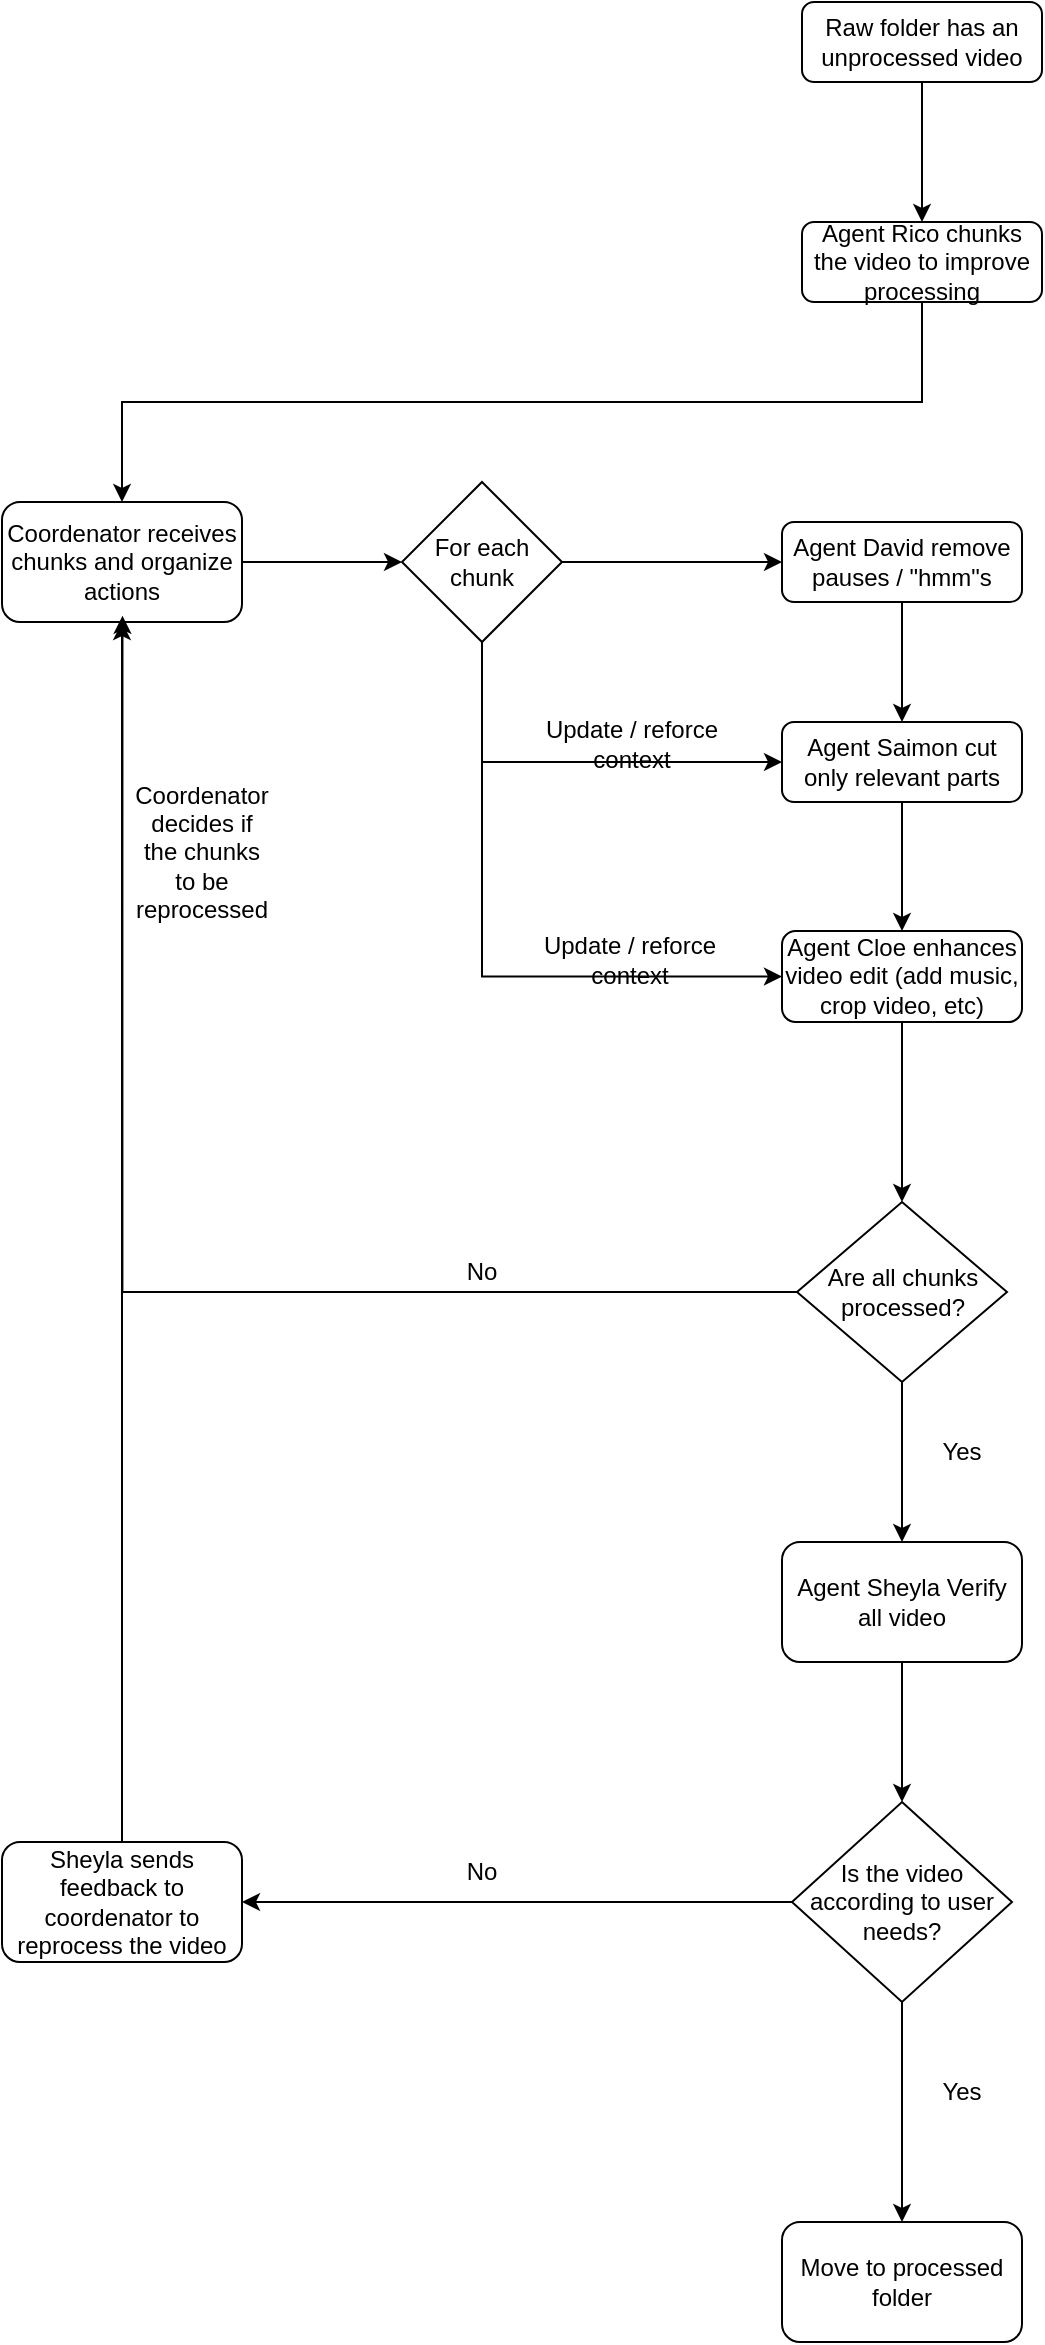 <mxfile version="26.1.0">
  <diagram id="C5RBs43oDa-KdzZeNtuy" name="Page-1">
    <mxGraphModel dx="784" dy="408" grid="1" gridSize="10" guides="1" tooltips="1" connect="1" arrows="1" fold="1" page="1" pageScale="1" pageWidth="827" pageHeight="1169" math="0" shadow="0">
      <root>
        <mxCell id="WIyWlLk6GJQsqaUBKTNV-0" />
        <mxCell id="WIyWlLk6GJQsqaUBKTNV-1" parent="WIyWlLk6GJQsqaUBKTNV-0" />
        <mxCell id="At7PRhOoIOO9pEV3UID3-3" style="edgeStyle=orthogonalEdgeStyle;rounded=0;orthogonalLoop=1;jettySize=auto;html=1;entryX=0.5;entryY=0;entryDx=0;entryDy=0;" edge="1" parent="WIyWlLk6GJQsqaUBKTNV-1" source="At7PRhOoIOO9pEV3UID3-0" target="At7PRhOoIOO9pEV3UID3-1">
          <mxGeometry relative="1" as="geometry" />
        </mxCell>
        <mxCell id="At7PRhOoIOO9pEV3UID3-0" value="Raw folder has an unprocessed video" style="rounded=1;whiteSpace=wrap;html=1;fontSize=12;glass=0;strokeWidth=1;shadow=0;" vertex="1" parent="WIyWlLk6GJQsqaUBKTNV-1">
          <mxGeometry x="550" y="80" width="120" height="40" as="geometry" />
        </mxCell>
        <mxCell id="At7PRhOoIOO9pEV3UID3-4" style="edgeStyle=orthogonalEdgeStyle;rounded=0;orthogonalLoop=1;jettySize=auto;html=1;exitX=0.5;exitY=1;exitDx=0;exitDy=0;entryX=0.5;entryY=0;entryDx=0;entryDy=0;" edge="1" parent="WIyWlLk6GJQsqaUBKTNV-1" source="At7PRhOoIOO9pEV3UID3-1" target="At7PRhOoIOO9pEV3UID3-5">
          <mxGeometry relative="1" as="geometry">
            <mxPoint x="610" y="330" as="targetPoint" />
            <Array as="points" />
          </mxGeometry>
        </mxCell>
        <mxCell id="At7PRhOoIOO9pEV3UID3-1" value="Agent Rico chunks the video to improve processing" style="rounded=1;whiteSpace=wrap;html=1;fontSize=12;glass=0;strokeWidth=1;shadow=0;" vertex="1" parent="WIyWlLk6GJQsqaUBKTNV-1">
          <mxGeometry x="550" y="190" width="120" height="40" as="geometry" />
        </mxCell>
        <mxCell id="At7PRhOoIOO9pEV3UID3-8" style="edgeStyle=orthogonalEdgeStyle;rounded=0;orthogonalLoop=1;jettySize=auto;html=1;exitX=1;exitY=0.5;exitDx=0;exitDy=0;entryX=0;entryY=0.5;entryDx=0;entryDy=0;" edge="1" parent="WIyWlLk6GJQsqaUBKTNV-1" source="At7PRhOoIOO9pEV3UID3-5" target="At7PRhOoIOO9pEV3UID3-7">
          <mxGeometry relative="1" as="geometry" />
        </mxCell>
        <mxCell id="At7PRhOoIOO9pEV3UID3-5" value="Coordenator receives chunks and organize actions" style="rounded=1;whiteSpace=wrap;html=1;fontSize=12;glass=0;strokeWidth=1;shadow=0;" vertex="1" parent="WIyWlLk6GJQsqaUBKTNV-1">
          <mxGeometry x="150" y="330" width="120" height="60" as="geometry" />
        </mxCell>
        <mxCell id="At7PRhOoIOO9pEV3UID3-9" style="edgeStyle=orthogonalEdgeStyle;rounded=0;orthogonalLoop=1;jettySize=auto;html=1;exitX=1;exitY=0.5;exitDx=0;exitDy=0;entryX=0;entryY=0.5;entryDx=0;entryDy=0;" edge="1" parent="WIyWlLk6GJQsqaUBKTNV-1" source="At7PRhOoIOO9pEV3UID3-7" target="At7PRhOoIOO9pEV3UID3-10">
          <mxGeometry relative="1" as="geometry">
            <mxPoint x="520" y="360.286" as="targetPoint" />
          </mxGeometry>
        </mxCell>
        <mxCell id="At7PRhOoIOO9pEV3UID3-12" style="edgeStyle=orthogonalEdgeStyle;rounded=0;orthogonalLoop=1;jettySize=auto;html=1;exitX=0.5;exitY=1;exitDx=0;exitDy=0;entryX=0;entryY=0.5;entryDx=0;entryDy=0;" edge="1" parent="WIyWlLk6GJQsqaUBKTNV-1" source="At7PRhOoIOO9pEV3UID3-7" target="At7PRhOoIOO9pEV3UID3-11">
          <mxGeometry relative="1" as="geometry" />
        </mxCell>
        <mxCell id="At7PRhOoIOO9pEV3UID3-17" style="edgeStyle=orthogonalEdgeStyle;rounded=0;orthogonalLoop=1;jettySize=auto;html=1;exitX=0.5;exitY=1;exitDx=0;exitDy=0;entryX=0;entryY=0.5;entryDx=0;entryDy=0;" edge="1" parent="WIyWlLk6GJQsqaUBKTNV-1" source="At7PRhOoIOO9pEV3UID3-7" target="At7PRhOoIOO9pEV3UID3-15">
          <mxGeometry relative="1" as="geometry" />
        </mxCell>
        <mxCell id="At7PRhOoIOO9pEV3UID3-7" value="For each chunk" style="rhombus;whiteSpace=wrap;html=1;" vertex="1" parent="WIyWlLk6GJQsqaUBKTNV-1">
          <mxGeometry x="350" y="320" width="80" height="80" as="geometry" />
        </mxCell>
        <mxCell id="At7PRhOoIOO9pEV3UID3-14" style="edgeStyle=orthogonalEdgeStyle;rounded=0;orthogonalLoop=1;jettySize=auto;html=1;entryX=0.5;entryY=0;entryDx=0;entryDy=0;" edge="1" parent="WIyWlLk6GJQsqaUBKTNV-1" source="At7PRhOoIOO9pEV3UID3-10" target="At7PRhOoIOO9pEV3UID3-11">
          <mxGeometry relative="1" as="geometry" />
        </mxCell>
        <mxCell id="At7PRhOoIOO9pEV3UID3-10" value="Agent David remove pauses / &quot;hmm&quot;s" style="rounded=1;whiteSpace=wrap;html=1;fontSize=12;glass=0;strokeWidth=1;shadow=0;" vertex="1" parent="WIyWlLk6GJQsqaUBKTNV-1">
          <mxGeometry x="540" y="340" width="120" height="40" as="geometry" />
        </mxCell>
        <mxCell id="At7PRhOoIOO9pEV3UID3-16" style="edgeStyle=orthogonalEdgeStyle;rounded=0;orthogonalLoop=1;jettySize=auto;html=1;entryX=0.5;entryY=0;entryDx=0;entryDy=0;" edge="1" parent="WIyWlLk6GJQsqaUBKTNV-1" source="At7PRhOoIOO9pEV3UID3-11" target="At7PRhOoIOO9pEV3UID3-15">
          <mxGeometry relative="1" as="geometry" />
        </mxCell>
        <mxCell id="At7PRhOoIOO9pEV3UID3-11" value="Agent Saimon cut only relevant parts" style="rounded=1;whiteSpace=wrap;html=1;" vertex="1" parent="WIyWlLk6GJQsqaUBKTNV-1">
          <mxGeometry x="540" y="440" width="120" height="40" as="geometry" />
        </mxCell>
        <mxCell id="At7PRhOoIOO9pEV3UID3-13" value="Update / reforce context" style="text;html=1;align=center;verticalAlign=middle;whiteSpace=wrap;rounded=0;" vertex="1" parent="WIyWlLk6GJQsqaUBKTNV-1">
          <mxGeometry x="400" y="426" width="130" height="50" as="geometry" />
        </mxCell>
        <mxCell id="At7PRhOoIOO9pEV3UID3-26" style="edgeStyle=orthogonalEdgeStyle;rounded=0;orthogonalLoop=1;jettySize=auto;html=1;entryX=0.5;entryY=0;entryDx=0;entryDy=0;" edge="1" parent="WIyWlLk6GJQsqaUBKTNV-1" source="At7PRhOoIOO9pEV3UID3-15" target="At7PRhOoIOO9pEV3UID3-25">
          <mxGeometry relative="1" as="geometry" />
        </mxCell>
        <mxCell id="At7PRhOoIOO9pEV3UID3-15" value="Agent Cloe enhances video edit (add music, crop video, etc)" style="rounded=1;whiteSpace=wrap;html=1;" vertex="1" parent="WIyWlLk6GJQsqaUBKTNV-1">
          <mxGeometry x="540" y="544.5" width="120" height="45.5" as="geometry" />
        </mxCell>
        <mxCell id="At7PRhOoIOO9pEV3UID3-18" value="Update / reforce context" style="text;html=1;align=center;verticalAlign=middle;whiteSpace=wrap;rounded=0;" vertex="1" parent="WIyWlLk6GJQsqaUBKTNV-1">
          <mxGeometry x="399" y="534" width="130" height="50" as="geometry" />
        </mxCell>
        <mxCell id="At7PRhOoIOO9pEV3UID3-23" style="edgeStyle=orthogonalEdgeStyle;rounded=0;orthogonalLoop=1;jettySize=auto;html=1;entryX=0.502;entryY=0.948;entryDx=0;entryDy=0;entryPerimeter=0;exitX=0;exitY=0.5;exitDx=0;exitDy=0;" edge="1" parent="WIyWlLk6GJQsqaUBKTNV-1" source="At7PRhOoIOO9pEV3UID3-25" target="At7PRhOoIOO9pEV3UID3-5">
          <mxGeometry relative="1" as="geometry">
            <mxPoint x="400" y="710" as="sourcePoint" />
          </mxGeometry>
        </mxCell>
        <mxCell id="At7PRhOoIOO9pEV3UID3-24" value="Coordenator decides if the chunks to be reprocessed" style="text;html=1;align=center;verticalAlign=middle;whiteSpace=wrap;rounded=0;" vertex="1" parent="WIyWlLk6GJQsqaUBKTNV-1">
          <mxGeometry x="220" y="490" width="60" height="30" as="geometry" />
        </mxCell>
        <mxCell id="At7PRhOoIOO9pEV3UID3-30" style="edgeStyle=orthogonalEdgeStyle;rounded=0;orthogonalLoop=1;jettySize=auto;html=1;exitX=0.5;exitY=1;exitDx=0;exitDy=0;entryX=0.5;entryY=0;entryDx=0;entryDy=0;" edge="1" parent="WIyWlLk6GJQsqaUBKTNV-1" source="At7PRhOoIOO9pEV3UID3-25" target="At7PRhOoIOO9pEV3UID3-29">
          <mxGeometry relative="1" as="geometry" />
        </mxCell>
        <mxCell id="At7PRhOoIOO9pEV3UID3-25" value="Are all chunks processed?" style="rhombus;whiteSpace=wrap;html=1;" vertex="1" parent="WIyWlLk6GJQsqaUBKTNV-1">
          <mxGeometry x="547.5" y="680" width="105" height="90" as="geometry" />
        </mxCell>
        <mxCell id="At7PRhOoIOO9pEV3UID3-28" value="No" style="text;html=1;align=center;verticalAlign=middle;whiteSpace=wrap;rounded=0;" vertex="1" parent="WIyWlLk6GJQsqaUBKTNV-1">
          <mxGeometry x="360" y="700" width="60" height="30" as="geometry" />
        </mxCell>
        <mxCell id="At7PRhOoIOO9pEV3UID3-32" style="edgeStyle=orthogonalEdgeStyle;rounded=0;orthogonalLoop=1;jettySize=auto;html=1;entryX=0.5;entryY=0;entryDx=0;entryDy=0;" edge="1" parent="WIyWlLk6GJQsqaUBKTNV-1" source="At7PRhOoIOO9pEV3UID3-29" target="At7PRhOoIOO9pEV3UID3-31">
          <mxGeometry relative="1" as="geometry" />
        </mxCell>
        <mxCell id="At7PRhOoIOO9pEV3UID3-29" value="Agent Sheyla Verify all video" style="rounded=1;whiteSpace=wrap;html=1;" vertex="1" parent="WIyWlLk6GJQsqaUBKTNV-1">
          <mxGeometry x="540" y="850" width="120" height="60" as="geometry" />
        </mxCell>
        <mxCell id="At7PRhOoIOO9pEV3UID3-39" style="edgeStyle=orthogonalEdgeStyle;rounded=0;orthogonalLoop=1;jettySize=auto;html=1;entryX=1;entryY=0.5;entryDx=0;entryDy=0;" edge="1" parent="WIyWlLk6GJQsqaUBKTNV-1" source="At7PRhOoIOO9pEV3UID3-31" target="At7PRhOoIOO9pEV3UID3-37">
          <mxGeometry relative="1" as="geometry" />
        </mxCell>
        <mxCell id="At7PRhOoIOO9pEV3UID3-43" style="edgeStyle=orthogonalEdgeStyle;rounded=0;orthogonalLoop=1;jettySize=auto;html=1;entryX=0.5;entryY=0;entryDx=0;entryDy=0;" edge="1" parent="WIyWlLk6GJQsqaUBKTNV-1" source="At7PRhOoIOO9pEV3UID3-31" target="At7PRhOoIOO9pEV3UID3-42">
          <mxGeometry relative="1" as="geometry" />
        </mxCell>
        <mxCell id="At7PRhOoIOO9pEV3UID3-31" value="Is the video according to user needs?" style="rhombus;whiteSpace=wrap;html=1;" vertex="1" parent="WIyWlLk6GJQsqaUBKTNV-1">
          <mxGeometry x="545" y="980" width="110" height="100" as="geometry" />
        </mxCell>
        <mxCell id="At7PRhOoIOO9pEV3UID3-40" style="edgeStyle=orthogonalEdgeStyle;rounded=0;orthogonalLoop=1;jettySize=auto;html=1;exitX=0.5;exitY=0;exitDx=0;exitDy=0;entryX=0.5;entryY=1;entryDx=0;entryDy=0;" edge="1" parent="WIyWlLk6GJQsqaUBKTNV-1" source="At7PRhOoIOO9pEV3UID3-37" target="At7PRhOoIOO9pEV3UID3-5">
          <mxGeometry relative="1" as="geometry" />
        </mxCell>
        <mxCell id="At7PRhOoIOO9pEV3UID3-37" value="Sheyla sends feedback to coordenator to reprocess the video" style="rounded=1;whiteSpace=wrap;html=1;" vertex="1" parent="WIyWlLk6GJQsqaUBKTNV-1">
          <mxGeometry x="150" y="1000" width="120" height="60" as="geometry" />
        </mxCell>
        <mxCell id="At7PRhOoIOO9pEV3UID3-41" value="No" style="text;html=1;align=center;verticalAlign=middle;whiteSpace=wrap;rounded=0;" vertex="1" parent="WIyWlLk6GJQsqaUBKTNV-1">
          <mxGeometry x="360" y="1000" width="60" height="30" as="geometry" />
        </mxCell>
        <mxCell id="At7PRhOoIOO9pEV3UID3-42" value="Move to processed folder" style="rounded=1;whiteSpace=wrap;html=1;" vertex="1" parent="WIyWlLk6GJQsqaUBKTNV-1">
          <mxGeometry x="540" y="1190" width="120" height="60" as="geometry" />
        </mxCell>
        <mxCell id="At7PRhOoIOO9pEV3UID3-44" value="Yes" style="text;html=1;align=center;verticalAlign=middle;whiteSpace=wrap;rounded=0;" vertex="1" parent="WIyWlLk6GJQsqaUBKTNV-1">
          <mxGeometry x="600" y="1110" width="60" height="30" as="geometry" />
        </mxCell>
        <mxCell id="At7PRhOoIOO9pEV3UID3-45" value="Yes" style="text;html=1;align=center;verticalAlign=middle;whiteSpace=wrap;rounded=0;" vertex="1" parent="WIyWlLk6GJQsqaUBKTNV-1">
          <mxGeometry x="600" y="790" width="60" height="30" as="geometry" />
        </mxCell>
      </root>
    </mxGraphModel>
  </diagram>
</mxfile>
